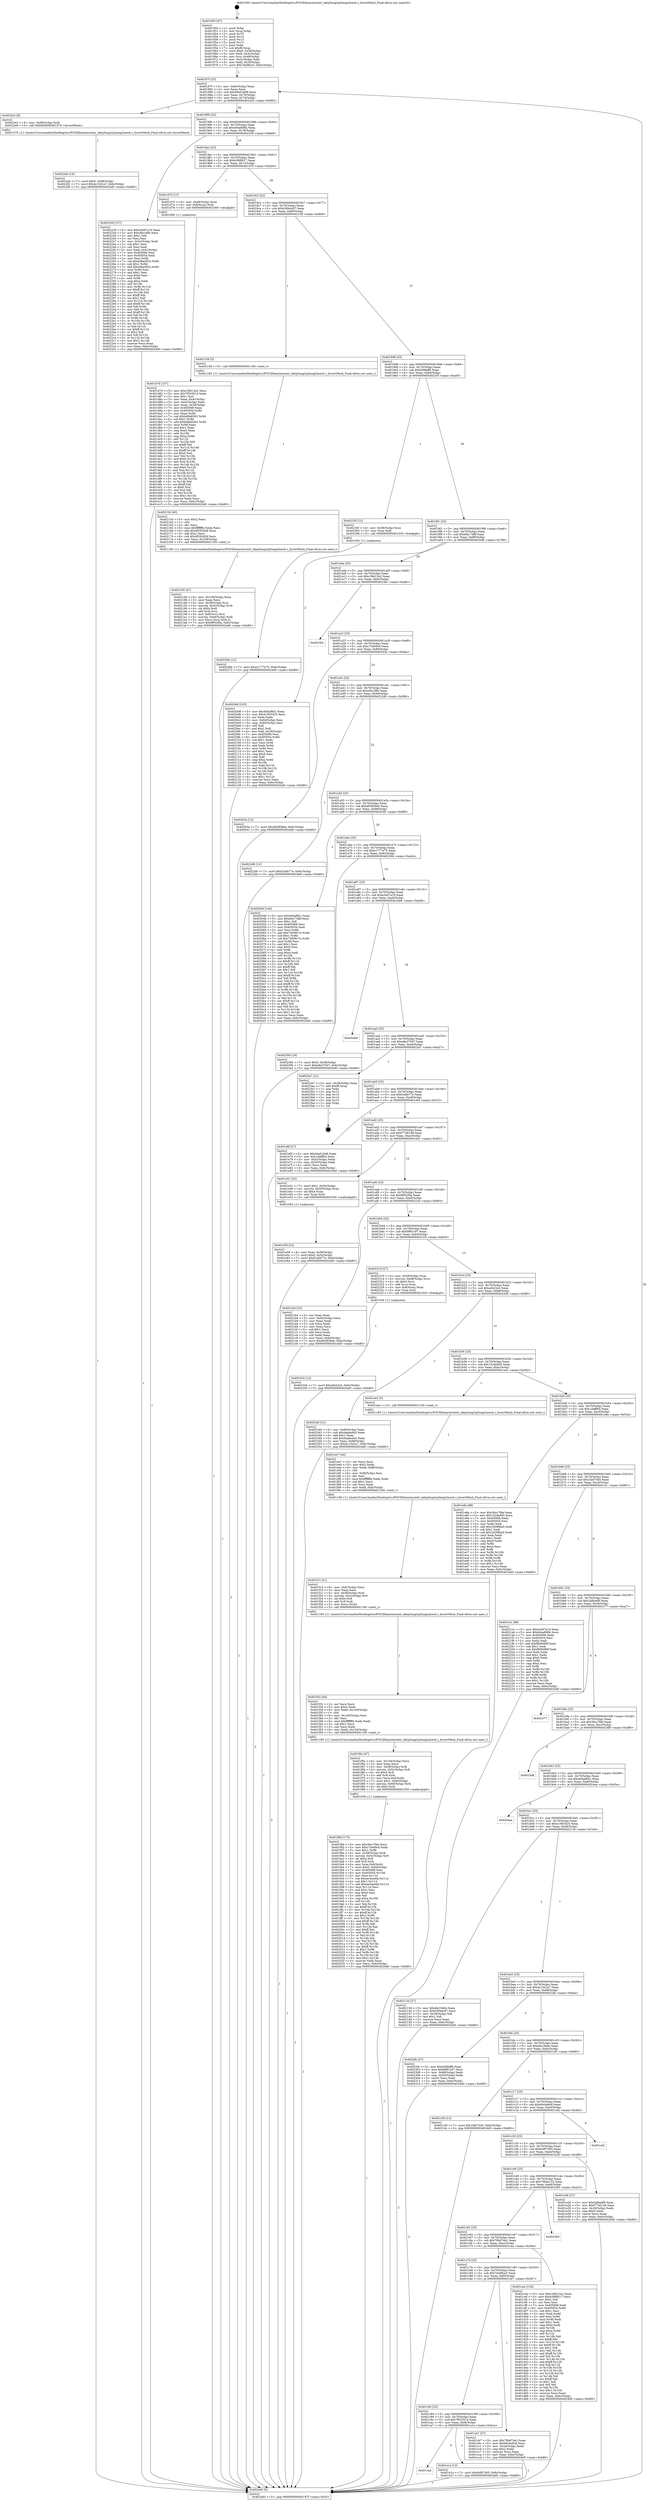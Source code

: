 digraph "0x401950" {
  label = "0x401950 (/mnt/c/Users/mathe/Desktop/tcc/POCII/binaries/extr_labq3map2q3map2mesh.c_InvertMesh_Final-ollvm.out::main(0))"
  labelloc = "t"
  node[shape=record]

  Entry [label="",width=0.3,height=0.3,shape=circle,fillcolor=black,style=filled]
  "0x40197f" [label="{
     0x40197f [23]\l
     | [instrs]\l
     &nbsp;&nbsp;0x40197f \<+3\>: mov -0x6c(%rbp),%eax\l
     &nbsp;&nbsp;0x401982 \<+2\>: mov %eax,%ecx\l
     &nbsp;&nbsp;0x401984 \<+6\>: sub $0x94a018d8,%ecx\l
     &nbsp;&nbsp;0x40198a \<+3\>: mov %eax,-0x70(%rbp)\l
     &nbsp;&nbsp;0x40198d \<+3\>: mov %ecx,-0x74(%rbp)\l
     &nbsp;&nbsp;0x401990 \<+6\>: je 00000000004022e2 \<main+0x992\>\l
  }"]
  "0x4022e2" [label="{
     0x4022e2 [9]\l
     | [instrs]\l
     &nbsp;&nbsp;0x4022e2 \<+4\>: mov -0x58(%rbp),%rdi\l
     &nbsp;&nbsp;0x4022e6 \<+5\>: call 0000000000401570 \<InvertMesh\>\l
     | [calls]\l
     &nbsp;&nbsp;0x401570 \{1\} (/mnt/c/Users/mathe/Desktop/tcc/POCII/binaries/extr_labq3map2q3map2mesh.c_InvertMesh_Final-ollvm.out::InvertMesh)\l
  }"]
  "0x401996" [label="{
     0x401996 [22]\l
     | [instrs]\l
     &nbsp;&nbsp;0x401996 \<+5\>: jmp 000000000040199b \<main+0x4b\>\l
     &nbsp;&nbsp;0x40199b \<+3\>: mov -0x70(%rbp),%eax\l
     &nbsp;&nbsp;0x40199e \<+5\>: sub $0xb0ea808b,%eax\l
     &nbsp;&nbsp;0x4019a3 \<+3\>: mov %eax,-0x78(%rbp)\l
     &nbsp;&nbsp;0x4019a6 \<+6\>: je 0000000000402239 \<main+0x8e9\>\l
  }"]
  Exit [label="",width=0.3,height=0.3,shape=circle,fillcolor=black,style=filled,peripheries=2]
  "0x402239" [label="{
     0x402239 [157]\l
     | [instrs]\l
     &nbsp;&nbsp;0x402239 \<+5\>: mov $0xe3e97a19,%eax\l
     &nbsp;&nbsp;0x40223e \<+5\>: mov $0xcf4c1f6b,%ecx\l
     &nbsp;&nbsp;0x402243 \<+2\>: mov $0x1,%dl\l
     &nbsp;&nbsp;0x402245 \<+2\>: xor %esi,%esi\l
     &nbsp;&nbsp;0x402247 \<+3\>: mov -0x5c(%rbp),%edi\l
     &nbsp;&nbsp;0x40224a \<+3\>: sub $0x1,%esi\l
     &nbsp;&nbsp;0x40224d \<+2\>: sub %esi,%edi\l
     &nbsp;&nbsp;0x40224f \<+3\>: mov %edi,-0x5c(%rbp)\l
     &nbsp;&nbsp;0x402252 \<+7\>: mov 0x405068,%esi\l
     &nbsp;&nbsp;0x402259 \<+7\>: mov 0x405054,%edi\l
     &nbsp;&nbsp;0x402260 \<+3\>: mov %esi,%r8d\l
     &nbsp;&nbsp;0x402263 \<+7\>: sub $0x4dba5f24,%r8d\l
     &nbsp;&nbsp;0x40226a \<+4\>: sub $0x1,%r8d\l
     &nbsp;&nbsp;0x40226e \<+7\>: add $0x4dba5f24,%r8d\l
     &nbsp;&nbsp;0x402275 \<+4\>: imul %r8d,%esi\l
     &nbsp;&nbsp;0x402279 \<+3\>: and $0x1,%esi\l
     &nbsp;&nbsp;0x40227c \<+3\>: cmp $0x0,%esi\l
     &nbsp;&nbsp;0x40227f \<+4\>: sete %r9b\l
     &nbsp;&nbsp;0x402283 \<+3\>: cmp $0xa,%edi\l
     &nbsp;&nbsp;0x402286 \<+4\>: setl %r10b\l
     &nbsp;&nbsp;0x40228a \<+3\>: mov %r9b,%r11b\l
     &nbsp;&nbsp;0x40228d \<+4\>: xor $0xff,%r11b\l
     &nbsp;&nbsp;0x402291 \<+3\>: mov %r10b,%bl\l
     &nbsp;&nbsp;0x402294 \<+3\>: xor $0xff,%bl\l
     &nbsp;&nbsp;0x402297 \<+3\>: xor $0x1,%dl\l
     &nbsp;&nbsp;0x40229a \<+3\>: mov %r11b,%r14b\l
     &nbsp;&nbsp;0x40229d \<+4\>: and $0xff,%r14b\l
     &nbsp;&nbsp;0x4022a1 \<+3\>: and %dl,%r9b\l
     &nbsp;&nbsp;0x4022a4 \<+3\>: mov %bl,%r15b\l
     &nbsp;&nbsp;0x4022a7 \<+4\>: and $0xff,%r15b\l
     &nbsp;&nbsp;0x4022ab \<+3\>: and %dl,%r10b\l
     &nbsp;&nbsp;0x4022ae \<+3\>: or %r9b,%r14b\l
     &nbsp;&nbsp;0x4022b1 \<+3\>: or %r10b,%r15b\l
     &nbsp;&nbsp;0x4022b4 \<+3\>: xor %r15b,%r14b\l
     &nbsp;&nbsp;0x4022b7 \<+3\>: or %bl,%r11b\l
     &nbsp;&nbsp;0x4022ba \<+4\>: xor $0xff,%r11b\l
     &nbsp;&nbsp;0x4022be \<+3\>: or $0x1,%dl\l
     &nbsp;&nbsp;0x4022c1 \<+3\>: and %dl,%r11b\l
     &nbsp;&nbsp;0x4022c4 \<+3\>: or %r11b,%r14b\l
     &nbsp;&nbsp;0x4022c7 \<+4\>: test $0x1,%r14b\l
     &nbsp;&nbsp;0x4022cb \<+3\>: cmovne %ecx,%eax\l
     &nbsp;&nbsp;0x4022ce \<+3\>: mov %eax,-0x6c(%rbp)\l
     &nbsp;&nbsp;0x4022d1 \<+5\>: jmp 00000000004024d0 \<main+0xb80\>\l
  }"]
  "0x4019ac" [label="{
     0x4019ac [22]\l
     | [instrs]\l
     &nbsp;&nbsp;0x4019ac \<+5\>: jmp 00000000004019b1 \<main+0x61\>\l
     &nbsp;&nbsp;0x4019b1 \<+3\>: mov -0x70(%rbp),%eax\l
     &nbsp;&nbsp;0x4019b4 \<+5\>: sub $0xb388f017,%eax\l
     &nbsp;&nbsp;0x4019b9 \<+3\>: mov %eax,-0x7c(%rbp)\l
     &nbsp;&nbsp;0x4019bc \<+6\>: je 0000000000401d70 \<main+0x420\>\l
  }"]
  "0x40236b" [label="{
     0x40236b [12]\l
     | [instrs]\l
     &nbsp;&nbsp;0x40236b \<+7\>: movl $0xe1777e75,-0x6c(%rbp)\l
     &nbsp;&nbsp;0x402372 \<+5\>: jmp 00000000004024d0 \<main+0xb80\>\l
  }"]
  "0x401d70" [label="{
     0x401d70 [13]\l
     | [instrs]\l
     &nbsp;&nbsp;0x401d70 \<+4\>: mov -0x48(%rbp),%rax\l
     &nbsp;&nbsp;0x401d74 \<+4\>: mov 0x8(%rax),%rdi\l
     &nbsp;&nbsp;0x401d78 \<+5\>: call 0000000000401060 \<atoi@plt\>\l
     | [calls]\l
     &nbsp;&nbsp;0x401060 \{1\} (unknown)\l
  }"]
  "0x4019c2" [label="{
     0x4019c2 [22]\l
     | [instrs]\l
     &nbsp;&nbsp;0x4019c2 \<+5\>: jmp 00000000004019c7 \<main+0x77\>\l
     &nbsp;&nbsp;0x4019c7 \<+3\>: mov -0x70(%rbp),%eax\l
     &nbsp;&nbsp;0x4019ca \<+5\>: sub $0xb394dc87,%eax\l
     &nbsp;&nbsp;0x4019cf \<+3\>: mov %eax,-0x80(%rbp)\l
     &nbsp;&nbsp;0x4019d2 \<+6\>: je 0000000000402158 \<main+0x808\>\l
  }"]
  "0x402334" [label="{
     0x402334 [12]\l
     | [instrs]\l
     &nbsp;&nbsp;0x402334 \<+7\>: movl $0xa4b22e3,-0x6c(%rbp)\l
     &nbsp;&nbsp;0x40233b \<+5\>: jmp 00000000004024d0 \<main+0xb80\>\l
  }"]
  "0x402158" [label="{
     0x402158 [5]\l
     | [instrs]\l
     &nbsp;&nbsp;0x402158 \<+5\>: call 0000000000401160 \<next_i\>\l
     | [calls]\l
     &nbsp;&nbsp;0x401160 \{1\} (/mnt/c/Users/mathe/Desktop/tcc/POCII/binaries/extr_labq3map2q3map2mesh.c_InvertMesh_Final-ollvm.out::next_i)\l
  }"]
  "0x4019d8" [label="{
     0x4019d8 [25]\l
     | [instrs]\l
     &nbsp;&nbsp;0x4019d8 \<+5\>: jmp 00000000004019dd \<main+0x8d\>\l
     &nbsp;&nbsp;0x4019dd \<+3\>: mov -0x70(%rbp),%eax\l
     &nbsp;&nbsp;0x4019e0 \<+5\>: sub $0xb58faff6,%eax\l
     &nbsp;&nbsp;0x4019e5 \<+6\>: mov %eax,-0x84(%rbp)\l
     &nbsp;&nbsp;0x4019eb \<+6\>: je 000000000040235f \<main+0xa0f\>\l
  }"]
  "0x4022eb" [label="{
     0x4022eb [19]\l
     | [instrs]\l
     &nbsp;&nbsp;0x4022eb \<+7\>: movl $0x0,-0x68(%rbp)\l
     &nbsp;&nbsp;0x4022f2 \<+7\>: movl $0x4c15d1a7,-0x6c(%rbp)\l
     &nbsp;&nbsp;0x4022f9 \<+5\>: jmp 00000000004024d0 \<main+0xb80\>\l
  }"]
  "0x40235f" [label="{
     0x40235f [12]\l
     | [instrs]\l
     &nbsp;&nbsp;0x40235f \<+4\>: mov -0x58(%rbp),%rax\l
     &nbsp;&nbsp;0x402363 \<+3\>: mov %rax,%rdi\l
     &nbsp;&nbsp;0x402366 \<+5\>: call 0000000000401030 \<free@plt\>\l
     | [calls]\l
     &nbsp;&nbsp;0x401030 \{1\} (unknown)\l
  }"]
  "0x4019f1" [label="{
     0x4019f1 [25]\l
     | [instrs]\l
     &nbsp;&nbsp;0x4019f1 \<+5\>: jmp 00000000004019f6 \<main+0xa6\>\l
     &nbsp;&nbsp;0x4019f6 \<+3\>: mov -0x70(%rbp),%eax\l
     &nbsp;&nbsp;0x4019f9 \<+5\>: sub $0xbfa17d8f,%eax\l
     &nbsp;&nbsp;0x4019fe \<+6\>: mov %eax,-0x88(%rbp)\l
     &nbsp;&nbsp;0x401a04 \<+6\>: je 00000000004020d6 \<main+0x786\>\l
  }"]
  "0x402185" [label="{
     0x402185 [47]\l
     | [instrs]\l
     &nbsp;&nbsp;0x402185 \<+6\>: mov -0x108(%rbp),%ecx\l
     &nbsp;&nbsp;0x40218b \<+3\>: imul %eax,%ecx\l
     &nbsp;&nbsp;0x40218e \<+4\>: mov -0x58(%rbp),%rsi\l
     &nbsp;&nbsp;0x402192 \<+4\>: movslq -0x5c(%rbp),%rdi\l
     &nbsp;&nbsp;0x402196 \<+4\>: shl $0x4,%rdi\l
     &nbsp;&nbsp;0x40219a \<+3\>: add %rdi,%rsi\l
     &nbsp;&nbsp;0x40219d \<+4\>: mov 0x8(%rsi),%rsi\l
     &nbsp;&nbsp;0x4021a1 \<+4\>: movslq -0x64(%rbp),%rdi\l
     &nbsp;&nbsp;0x4021a5 \<+3\>: mov %ecx,(%rsi,%rdi,4)\l
     &nbsp;&nbsp;0x4021a8 \<+7\>: movl $0xf9f52f0a,-0x6c(%rbp)\l
     &nbsp;&nbsp;0x4021af \<+5\>: jmp 00000000004024d0 \<main+0xb80\>\l
  }"]
  "0x4020d6" [label="{
     0x4020d6 [103]\l
     | [instrs]\l
     &nbsp;&nbsp;0x4020d6 \<+5\>: mov $0x404af6b1,%eax\l
     &nbsp;&nbsp;0x4020db \<+5\>: mov $0x41903425,%ecx\l
     &nbsp;&nbsp;0x4020e0 \<+2\>: xor %edx,%edx\l
     &nbsp;&nbsp;0x4020e2 \<+3\>: mov -0x64(%rbp),%esi\l
     &nbsp;&nbsp;0x4020e5 \<+3\>: cmp -0x60(%rbp),%esi\l
     &nbsp;&nbsp;0x4020e8 \<+4\>: setl %dil\l
     &nbsp;&nbsp;0x4020ec \<+4\>: and $0x1,%dil\l
     &nbsp;&nbsp;0x4020f0 \<+4\>: mov %dil,-0x29(%rbp)\l
     &nbsp;&nbsp;0x4020f4 \<+7\>: mov 0x405068,%esi\l
     &nbsp;&nbsp;0x4020fb \<+8\>: mov 0x405054,%r8d\l
     &nbsp;&nbsp;0x402103 \<+3\>: sub $0x1,%edx\l
     &nbsp;&nbsp;0x402106 \<+3\>: mov %esi,%r9d\l
     &nbsp;&nbsp;0x402109 \<+3\>: add %edx,%r9d\l
     &nbsp;&nbsp;0x40210c \<+4\>: imul %r9d,%esi\l
     &nbsp;&nbsp;0x402110 \<+3\>: and $0x1,%esi\l
     &nbsp;&nbsp;0x402113 \<+3\>: cmp $0x0,%esi\l
     &nbsp;&nbsp;0x402116 \<+4\>: sete %dil\l
     &nbsp;&nbsp;0x40211a \<+4\>: cmp $0xa,%r8d\l
     &nbsp;&nbsp;0x40211e \<+4\>: setl %r10b\l
     &nbsp;&nbsp;0x402122 \<+3\>: mov %dil,%r11b\l
     &nbsp;&nbsp;0x402125 \<+3\>: and %r10b,%r11b\l
     &nbsp;&nbsp;0x402128 \<+3\>: xor %r10b,%dil\l
     &nbsp;&nbsp;0x40212b \<+3\>: or %dil,%r11b\l
     &nbsp;&nbsp;0x40212e \<+4\>: test $0x1,%r11b\l
     &nbsp;&nbsp;0x402132 \<+3\>: cmovne %ecx,%eax\l
     &nbsp;&nbsp;0x402135 \<+3\>: mov %eax,-0x6c(%rbp)\l
     &nbsp;&nbsp;0x402138 \<+5\>: jmp 00000000004024d0 \<main+0xb80\>\l
  }"]
  "0x401a0a" [label="{
     0x401a0a [25]\l
     | [instrs]\l
     &nbsp;&nbsp;0x401a0a \<+5\>: jmp 0000000000401a0f \<main+0xbf\>\l
     &nbsp;&nbsp;0x401a0f \<+3\>: mov -0x70(%rbp),%eax\l
     &nbsp;&nbsp;0x401a12 \<+5\>: sub $0xc38d13e2,%eax\l
     &nbsp;&nbsp;0x401a17 \<+6\>: mov %eax,-0x8c(%rbp)\l
     &nbsp;&nbsp;0x401a1d \<+6\>: je 00000000004023bc \<main+0xa6c\>\l
  }"]
  "0x40215d" [label="{
     0x40215d [40]\l
     | [instrs]\l
     &nbsp;&nbsp;0x40215d \<+5\>: mov $0x2,%ecx\l
     &nbsp;&nbsp;0x402162 \<+1\>: cltd\l
     &nbsp;&nbsp;0x402163 \<+2\>: idiv %ecx\l
     &nbsp;&nbsp;0x402165 \<+6\>: imul $0xfffffffe,%edx,%ecx\l
     &nbsp;&nbsp;0x40216b \<+6\>: add $0x4f293d28,%ecx\l
     &nbsp;&nbsp;0x402171 \<+3\>: add $0x1,%ecx\l
     &nbsp;&nbsp;0x402174 \<+6\>: sub $0x4f293d28,%ecx\l
     &nbsp;&nbsp;0x40217a \<+6\>: mov %ecx,-0x108(%rbp)\l
     &nbsp;&nbsp;0x402180 \<+5\>: call 0000000000401160 \<next_i\>\l
     | [calls]\l
     &nbsp;&nbsp;0x401160 \{1\} (/mnt/c/Users/mathe/Desktop/tcc/POCII/binaries/extr_labq3map2q3map2mesh.c_InvertMesh_Final-ollvm.out::next_i)\l
  }"]
  "0x4023bc" [label="{
     0x4023bc\l
  }", style=dashed]
  "0x401a23" [label="{
     0x401a23 [25]\l
     | [instrs]\l
     &nbsp;&nbsp;0x401a23 \<+5\>: jmp 0000000000401a28 \<main+0xd8\>\l
     &nbsp;&nbsp;0x401a28 \<+3\>: mov -0x70(%rbp),%eax\l
     &nbsp;&nbsp;0x401a2b \<+5\>: sub $0xc7cb69c6,%eax\l
     &nbsp;&nbsp;0x401a30 \<+6\>: mov %eax,-0x90(%rbp)\l
     &nbsp;&nbsp;0x401a36 \<+6\>: je 000000000040203a \<main+0x6ea\>\l
  }"]
  "0x401f8d" [label="{
     0x401f8d [173]\l
     | [instrs]\l
     &nbsp;&nbsp;0x401f8d \<+5\>: mov $0x36cc7fde,%ecx\l
     &nbsp;&nbsp;0x401f92 \<+5\>: mov $0xc7cb69c6,%edx\l
     &nbsp;&nbsp;0x401f97 \<+3\>: mov $0x1,%r9b\l
     &nbsp;&nbsp;0x401f9a \<+4\>: mov -0x58(%rbp),%rdi\l
     &nbsp;&nbsp;0x401f9e \<+4\>: movslq -0x5c(%rbp),%r8\l
     &nbsp;&nbsp;0x401fa2 \<+4\>: shl $0x4,%r8\l
     &nbsp;&nbsp;0x401fa6 \<+3\>: add %r8,%rdi\l
     &nbsp;&nbsp;0x401fa9 \<+4\>: mov %rax,0x8(%rdi)\l
     &nbsp;&nbsp;0x401fad \<+7\>: movl $0x0,-0x64(%rbp)\l
     &nbsp;&nbsp;0x401fb4 \<+7\>: mov 0x405068,%esi\l
     &nbsp;&nbsp;0x401fbb \<+8\>: mov 0x405054,%r10d\l
     &nbsp;&nbsp;0x401fc3 \<+3\>: mov %esi,%r11d\l
     &nbsp;&nbsp;0x401fc6 \<+7\>: sub $0xee3eee6d,%r11d\l
     &nbsp;&nbsp;0x401fcd \<+4\>: sub $0x1,%r11d\l
     &nbsp;&nbsp;0x401fd1 \<+7\>: add $0xee3eee6d,%r11d\l
     &nbsp;&nbsp;0x401fd8 \<+4\>: imul %r11d,%esi\l
     &nbsp;&nbsp;0x401fdc \<+3\>: and $0x1,%esi\l
     &nbsp;&nbsp;0x401fdf \<+3\>: cmp $0x0,%esi\l
     &nbsp;&nbsp;0x401fe2 \<+3\>: sete %bl\l
     &nbsp;&nbsp;0x401fe5 \<+4\>: cmp $0xa,%r10d\l
     &nbsp;&nbsp;0x401fe9 \<+4\>: setl %r14b\l
     &nbsp;&nbsp;0x401fed \<+3\>: mov %bl,%r15b\l
     &nbsp;&nbsp;0x401ff0 \<+4\>: xor $0xff,%r15b\l
     &nbsp;&nbsp;0x401ff4 \<+3\>: mov %r14b,%r12b\l
     &nbsp;&nbsp;0x401ff7 \<+4\>: xor $0xff,%r12b\l
     &nbsp;&nbsp;0x401ffb \<+4\>: xor $0x1,%r9b\l
     &nbsp;&nbsp;0x401fff \<+3\>: mov %r15b,%r13b\l
     &nbsp;&nbsp;0x402002 \<+4\>: and $0xff,%r13b\l
     &nbsp;&nbsp;0x402006 \<+3\>: and %r9b,%bl\l
     &nbsp;&nbsp;0x402009 \<+3\>: mov %r12b,%al\l
     &nbsp;&nbsp;0x40200c \<+2\>: and $0xff,%al\l
     &nbsp;&nbsp;0x40200e \<+3\>: and %r9b,%r14b\l
     &nbsp;&nbsp;0x402011 \<+3\>: or %bl,%r13b\l
     &nbsp;&nbsp;0x402014 \<+3\>: or %r14b,%al\l
     &nbsp;&nbsp;0x402017 \<+3\>: xor %al,%r13b\l
     &nbsp;&nbsp;0x40201a \<+3\>: or %r12b,%r15b\l
     &nbsp;&nbsp;0x40201d \<+4\>: xor $0xff,%r15b\l
     &nbsp;&nbsp;0x402021 \<+4\>: or $0x1,%r9b\l
     &nbsp;&nbsp;0x402025 \<+3\>: and %r9b,%r15b\l
     &nbsp;&nbsp;0x402028 \<+3\>: or %r15b,%r13b\l
     &nbsp;&nbsp;0x40202b \<+4\>: test $0x1,%r13b\l
     &nbsp;&nbsp;0x40202f \<+3\>: cmovne %edx,%ecx\l
     &nbsp;&nbsp;0x402032 \<+3\>: mov %ecx,-0x6c(%rbp)\l
     &nbsp;&nbsp;0x402035 \<+5\>: jmp 00000000004024d0 \<main+0xb80\>\l
  }"]
  "0x40203a" [label="{
     0x40203a [12]\l
     | [instrs]\l
     &nbsp;&nbsp;0x40203a \<+7\>: movl $0xd93858eb,-0x6c(%rbp)\l
     &nbsp;&nbsp;0x402041 \<+5\>: jmp 00000000004024d0 \<main+0xb80\>\l
  }"]
  "0x401a3c" [label="{
     0x401a3c [25]\l
     | [instrs]\l
     &nbsp;&nbsp;0x401a3c \<+5\>: jmp 0000000000401a41 \<main+0xf1\>\l
     &nbsp;&nbsp;0x401a41 \<+3\>: mov -0x70(%rbp),%eax\l
     &nbsp;&nbsp;0x401a44 \<+5\>: sub $0xcf4c1f6b,%eax\l
     &nbsp;&nbsp;0x401a49 \<+6\>: mov %eax,-0x94(%rbp)\l
     &nbsp;&nbsp;0x401a4f \<+6\>: je 00000000004022d6 \<main+0x986\>\l
  }"]
  "0x401f5e" [label="{
     0x401f5e [47]\l
     | [instrs]\l
     &nbsp;&nbsp;0x401f5e \<+6\>: mov -0x104(%rbp),%ecx\l
     &nbsp;&nbsp;0x401f64 \<+3\>: imul %eax,%ecx\l
     &nbsp;&nbsp;0x401f67 \<+4\>: mov -0x58(%rbp),%rdi\l
     &nbsp;&nbsp;0x401f6b \<+4\>: movslq -0x5c(%rbp),%r8\l
     &nbsp;&nbsp;0x401f6f \<+4\>: shl $0x4,%r8\l
     &nbsp;&nbsp;0x401f73 \<+3\>: add %r8,%rdi\l
     &nbsp;&nbsp;0x401f76 \<+3\>: mov %ecx,0x4(%rdi)\l
     &nbsp;&nbsp;0x401f79 \<+7\>: movl $0x1,-0x60(%rbp)\l
     &nbsp;&nbsp;0x401f80 \<+4\>: movslq -0x60(%rbp),%rdi\l
     &nbsp;&nbsp;0x401f84 \<+4\>: shl $0x2,%rdi\l
     &nbsp;&nbsp;0x401f88 \<+5\>: call 0000000000401050 \<malloc@plt\>\l
     | [calls]\l
     &nbsp;&nbsp;0x401050 \{1\} (unknown)\l
  }"]
  "0x4022d6" [label="{
     0x4022d6 [12]\l
     | [instrs]\l
     &nbsp;&nbsp;0x4022d6 \<+7\>: movl $0xf1ebb77e,-0x6c(%rbp)\l
     &nbsp;&nbsp;0x4022dd \<+5\>: jmp 00000000004024d0 \<main+0xb80\>\l
  }"]
  "0x401a55" [label="{
     0x401a55 [25]\l
     | [instrs]\l
     &nbsp;&nbsp;0x401a55 \<+5\>: jmp 0000000000401a5a \<main+0x10a\>\l
     &nbsp;&nbsp;0x401a5a \<+3\>: mov -0x70(%rbp),%eax\l
     &nbsp;&nbsp;0x401a5d \<+5\>: sub $0xd93858eb,%eax\l
     &nbsp;&nbsp;0x401a62 \<+6\>: mov %eax,-0x98(%rbp)\l
     &nbsp;&nbsp;0x401a68 \<+6\>: je 0000000000402046 \<main+0x6f6\>\l
  }"]
  "0x401f32" [label="{
     0x401f32 [44]\l
     | [instrs]\l
     &nbsp;&nbsp;0x401f32 \<+2\>: xor %ecx,%ecx\l
     &nbsp;&nbsp;0x401f34 \<+5\>: mov $0x2,%edx\l
     &nbsp;&nbsp;0x401f39 \<+6\>: mov %edx,-0x100(%rbp)\l
     &nbsp;&nbsp;0x401f3f \<+1\>: cltd\l
     &nbsp;&nbsp;0x401f40 \<+6\>: mov -0x100(%rbp),%esi\l
     &nbsp;&nbsp;0x401f46 \<+2\>: idiv %esi\l
     &nbsp;&nbsp;0x401f48 \<+6\>: imul $0xfffffffe,%edx,%edx\l
     &nbsp;&nbsp;0x401f4e \<+3\>: sub $0x1,%ecx\l
     &nbsp;&nbsp;0x401f51 \<+2\>: sub %ecx,%edx\l
     &nbsp;&nbsp;0x401f53 \<+6\>: mov %edx,-0x104(%rbp)\l
     &nbsp;&nbsp;0x401f59 \<+5\>: call 0000000000401160 \<next_i\>\l
     | [calls]\l
     &nbsp;&nbsp;0x401160 \{1\} (/mnt/c/Users/mathe/Desktop/tcc/POCII/binaries/extr_labq3map2q3map2mesh.c_InvertMesh_Final-ollvm.out::next_i)\l
  }"]
  "0x402046" [label="{
     0x402046 [144]\l
     | [instrs]\l
     &nbsp;&nbsp;0x402046 \<+5\>: mov $0x404af6b1,%eax\l
     &nbsp;&nbsp;0x40204b \<+5\>: mov $0xbfa17d8f,%ecx\l
     &nbsp;&nbsp;0x402050 \<+2\>: mov $0x1,%dl\l
     &nbsp;&nbsp;0x402052 \<+7\>: mov 0x405068,%esi\l
     &nbsp;&nbsp;0x402059 \<+7\>: mov 0x405054,%edi\l
     &nbsp;&nbsp;0x402060 \<+3\>: mov %esi,%r8d\l
     &nbsp;&nbsp;0x402063 \<+7\>: add $0x74008c7e,%r8d\l
     &nbsp;&nbsp;0x40206a \<+4\>: sub $0x1,%r8d\l
     &nbsp;&nbsp;0x40206e \<+7\>: sub $0x74008c7e,%r8d\l
     &nbsp;&nbsp;0x402075 \<+4\>: imul %r8d,%esi\l
     &nbsp;&nbsp;0x402079 \<+3\>: and $0x1,%esi\l
     &nbsp;&nbsp;0x40207c \<+3\>: cmp $0x0,%esi\l
     &nbsp;&nbsp;0x40207f \<+4\>: sete %r9b\l
     &nbsp;&nbsp;0x402083 \<+3\>: cmp $0xa,%edi\l
     &nbsp;&nbsp;0x402086 \<+4\>: setl %r10b\l
     &nbsp;&nbsp;0x40208a \<+3\>: mov %r9b,%r11b\l
     &nbsp;&nbsp;0x40208d \<+4\>: xor $0xff,%r11b\l
     &nbsp;&nbsp;0x402091 \<+3\>: mov %r10b,%bl\l
     &nbsp;&nbsp;0x402094 \<+3\>: xor $0xff,%bl\l
     &nbsp;&nbsp;0x402097 \<+3\>: xor $0x1,%dl\l
     &nbsp;&nbsp;0x40209a \<+3\>: mov %r11b,%r14b\l
     &nbsp;&nbsp;0x40209d \<+4\>: and $0xff,%r14b\l
     &nbsp;&nbsp;0x4020a1 \<+3\>: and %dl,%r9b\l
     &nbsp;&nbsp;0x4020a4 \<+3\>: mov %bl,%r15b\l
     &nbsp;&nbsp;0x4020a7 \<+4\>: and $0xff,%r15b\l
     &nbsp;&nbsp;0x4020ab \<+3\>: and %dl,%r10b\l
     &nbsp;&nbsp;0x4020ae \<+3\>: or %r9b,%r14b\l
     &nbsp;&nbsp;0x4020b1 \<+3\>: or %r10b,%r15b\l
     &nbsp;&nbsp;0x4020b4 \<+3\>: xor %r15b,%r14b\l
     &nbsp;&nbsp;0x4020b7 \<+3\>: or %bl,%r11b\l
     &nbsp;&nbsp;0x4020ba \<+4\>: xor $0xff,%r11b\l
     &nbsp;&nbsp;0x4020be \<+3\>: or $0x1,%dl\l
     &nbsp;&nbsp;0x4020c1 \<+3\>: and %dl,%r11b\l
     &nbsp;&nbsp;0x4020c4 \<+3\>: or %r11b,%r14b\l
     &nbsp;&nbsp;0x4020c7 \<+4\>: test $0x1,%r14b\l
     &nbsp;&nbsp;0x4020cb \<+3\>: cmovne %ecx,%eax\l
     &nbsp;&nbsp;0x4020ce \<+3\>: mov %eax,-0x6c(%rbp)\l
     &nbsp;&nbsp;0x4020d1 \<+5\>: jmp 00000000004024d0 \<main+0xb80\>\l
  }"]
  "0x401a6e" [label="{
     0x401a6e [25]\l
     | [instrs]\l
     &nbsp;&nbsp;0x401a6e \<+5\>: jmp 0000000000401a73 \<main+0x123\>\l
     &nbsp;&nbsp;0x401a73 \<+3\>: mov -0x70(%rbp),%eax\l
     &nbsp;&nbsp;0x401a76 \<+5\>: sub $0xe1777e75,%eax\l
     &nbsp;&nbsp;0x401a7b \<+6\>: mov %eax,-0x9c(%rbp)\l
     &nbsp;&nbsp;0x401a81 \<+6\>: je 0000000000402394 \<main+0xa44\>\l
  }"]
  "0x401f13" [label="{
     0x401f13 [31]\l
     | [instrs]\l
     &nbsp;&nbsp;0x401f13 \<+6\>: mov -0xfc(%rbp),%ecx\l
     &nbsp;&nbsp;0x401f19 \<+3\>: imul %eax,%ecx\l
     &nbsp;&nbsp;0x401f1c \<+4\>: mov -0x58(%rbp),%rdi\l
     &nbsp;&nbsp;0x401f20 \<+4\>: movslq -0x5c(%rbp),%r8\l
     &nbsp;&nbsp;0x401f24 \<+4\>: shl $0x4,%r8\l
     &nbsp;&nbsp;0x401f28 \<+3\>: add %r8,%rdi\l
     &nbsp;&nbsp;0x401f2b \<+2\>: mov %ecx,(%rdi)\l
     &nbsp;&nbsp;0x401f2d \<+5\>: call 0000000000401160 \<next_i\>\l
     | [calls]\l
     &nbsp;&nbsp;0x401160 \{1\} (/mnt/c/Users/mathe/Desktop/tcc/POCII/binaries/extr_labq3map2q3map2mesh.c_InvertMesh_Final-ollvm.out::next_i)\l
  }"]
  "0x402394" [label="{
     0x402394 [19]\l
     | [instrs]\l
     &nbsp;&nbsp;0x402394 \<+7\>: movl $0x0,-0x38(%rbp)\l
     &nbsp;&nbsp;0x40239b \<+7\>: movl $0xe8e37b07,-0x6c(%rbp)\l
     &nbsp;&nbsp;0x4023a2 \<+5\>: jmp 00000000004024d0 \<main+0xb80\>\l
  }"]
  "0x401a87" [label="{
     0x401a87 [25]\l
     | [instrs]\l
     &nbsp;&nbsp;0x401a87 \<+5\>: jmp 0000000000401a8c \<main+0x13c\>\l
     &nbsp;&nbsp;0x401a8c \<+3\>: mov -0x70(%rbp),%eax\l
     &nbsp;&nbsp;0x401a8f \<+5\>: sub $0xe3e97a19,%eax\l
     &nbsp;&nbsp;0x401a94 \<+6\>: mov %eax,-0xa0(%rbp)\l
     &nbsp;&nbsp;0x401a9a \<+6\>: je 00000000004024b6 \<main+0xb66\>\l
  }"]
  "0x401ee7" [label="{
     0x401ee7 [44]\l
     | [instrs]\l
     &nbsp;&nbsp;0x401ee7 \<+2\>: xor %ecx,%ecx\l
     &nbsp;&nbsp;0x401ee9 \<+5\>: mov $0x2,%edx\l
     &nbsp;&nbsp;0x401eee \<+6\>: mov %edx,-0xf8(%rbp)\l
     &nbsp;&nbsp;0x401ef4 \<+1\>: cltd\l
     &nbsp;&nbsp;0x401ef5 \<+6\>: mov -0xf8(%rbp),%esi\l
     &nbsp;&nbsp;0x401efb \<+2\>: idiv %esi\l
     &nbsp;&nbsp;0x401efd \<+6\>: imul $0xfffffffe,%edx,%edx\l
     &nbsp;&nbsp;0x401f03 \<+3\>: sub $0x1,%ecx\l
     &nbsp;&nbsp;0x401f06 \<+2\>: sub %ecx,%edx\l
     &nbsp;&nbsp;0x401f08 \<+6\>: mov %edx,-0xfc(%rbp)\l
     &nbsp;&nbsp;0x401f0e \<+5\>: call 0000000000401160 \<next_i\>\l
     | [calls]\l
     &nbsp;&nbsp;0x401160 \{1\} (/mnt/c/Users/mathe/Desktop/tcc/POCII/binaries/extr_labq3map2q3map2mesh.c_InvertMesh_Final-ollvm.out::next_i)\l
  }"]
  "0x4024b6" [label="{
     0x4024b6\l
  }", style=dashed]
  "0x401aa0" [label="{
     0x401aa0 [25]\l
     | [instrs]\l
     &nbsp;&nbsp;0x401aa0 \<+5\>: jmp 0000000000401aa5 \<main+0x155\>\l
     &nbsp;&nbsp;0x401aa5 \<+3\>: mov -0x70(%rbp),%eax\l
     &nbsp;&nbsp;0x401aa8 \<+5\>: sub $0xe8e37b07,%eax\l
     &nbsp;&nbsp;0x401aad \<+6\>: mov %eax,-0xa4(%rbp)\l
     &nbsp;&nbsp;0x401ab3 \<+6\>: je 00000000004023a7 \<main+0xa57\>\l
  }"]
  "0x401e58" [label="{
     0x401e58 [23]\l
     | [instrs]\l
     &nbsp;&nbsp;0x401e58 \<+4\>: mov %rax,-0x58(%rbp)\l
     &nbsp;&nbsp;0x401e5c \<+7\>: movl $0x0,-0x5c(%rbp)\l
     &nbsp;&nbsp;0x401e63 \<+7\>: movl $0xf1ebb77e,-0x6c(%rbp)\l
     &nbsp;&nbsp;0x401e6a \<+5\>: jmp 00000000004024d0 \<main+0xb80\>\l
  }"]
  "0x4023a7" [label="{
     0x4023a7 [21]\l
     | [instrs]\l
     &nbsp;&nbsp;0x4023a7 \<+3\>: mov -0x38(%rbp),%eax\l
     &nbsp;&nbsp;0x4023aa \<+7\>: add $0xf8,%rsp\l
     &nbsp;&nbsp;0x4023b1 \<+1\>: pop %rbx\l
     &nbsp;&nbsp;0x4023b2 \<+2\>: pop %r12\l
     &nbsp;&nbsp;0x4023b4 \<+2\>: pop %r13\l
     &nbsp;&nbsp;0x4023b6 \<+2\>: pop %r14\l
     &nbsp;&nbsp;0x4023b8 \<+2\>: pop %r15\l
     &nbsp;&nbsp;0x4023ba \<+1\>: pop %rbp\l
     &nbsp;&nbsp;0x4023bb \<+1\>: ret\l
  }"]
  "0x401ab9" [label="{
     0x401ab9 [25]\l
     | [instrs]\l
     &nbsp;&nbsp;0x401ab9 \<+5\>: jmp 0000000000401abe \<main+0x16e\>\l
     &nbsp;&nbsp;0x401abe \<+3\>: mov -0x70(%rbp),%eax\l
     &nbsp;&nbsp;0x401ac1 \<+5\>: sub $0xf1ebb77e,%eax\l
     &nbsp;&nbsp;0x401ac6 \<+6\>: mov %eax,-0xa8(%rbp)\l
     &nbsp;&nbsp;0x401acc \<+6\>: je 0000000000401e6f \<main+0x51f\>\l
  }"]
  "0x401cad" [label="{
     0x401cad\l
  }", style=dashed]
  "0x401e6f" [label="{
     0x401e6f [27]\l
     | [instrs]\l
     &nbsp;&nbsp;0x401e6f \<+5\>: mov $0x94a018d8,%eax\l
     &nbsp;&nbsp;0x401e74 \<+5\>: mov $0x1dafff64,%ecx\l
     &nbsp;&nbsp;0x401e79 \<+3\>: mov -0x5c(%rbp),%edx\l
     &nbsp;&nbsp;0x401e7c \<+3\>: cmp -0x50(%rbp),%edx\l
     &nbsp;&nbsp;0x401e7f \<+3\>: cmovl %ecx,%eax\l
     &nbsp;&nbsp;0x401e82 \<+3\>: mov %eax,-0x6c(%rbp)\l
     &nbsp;&nbsp;0x401e85 \<+5\>: jmp 00000000004024d0 \<main+0xb80\>\l
  }"]
  "0x401ad2" [label="{
     0x401ad2 [25]\l
     | [instrs]\l
     &nbsp;&nbsp;0x401ad2 \<+5\>: jmp 0000000000401ad7 \<main+0x187\>\l
     &nbsp;&nbsp;0x401ad7 \<+3\>: mov -0x70(%rbp),%eax\l
     &nbsp;&nbsp;0x401ada \<+5\>: sub $0xf7746148,%eax\l
     &nbsp;&nbsp;0x401adf \<+6\>: mov %eax,-0xac(%rbp)\l
     &nbsp;&nbsp;0x401ae5 \<+6\>: je 0000000000401e41 \<main+0x4f1\>\l
  }"]
  "0x401e1a" [label="{
     0x401e1a [12]\l
     | [instrs]\l
     &nbsp;&nbsp;0x401e1a \<+7\>: movl $0x6cf67405,-0x6c(%rbp)\l
     &nbsp;&nbsp;0x401e21 \<+5\>: jmp 00000000004024d0 \<main+0xb80\>\l
  }"]
  "0x401e41" [label="{
     0x401e41 [23]\l
     | [instrs]\l
     &nbsp;&nbsp;0x401e41 \<+7\>: movl $0x1,-0x50(%rbp)\l
     &nbsp;&nbsp;0x401e48 \<+4\>: movslq -0x50(%rbp),%rax\l
     &nbsp;&nbsp;0x401e4c \<+4\>: shl $0x4,%rax\l
     &nbsp;&nbsp;0x401e50 \<+3\>: mov %rax,%rdi\l
     &nbsp;&nbsp;0x401e53 \<+5\>: call 0000000000401050 \<malloc@plt\>\l
     | [calls]\l
     &nbsp;&nbsp;0x401050 \{1\} (unknown)\l
  }"]
  "0x401aeb" [label="{
     0x401aeb [25]\l
     | [instrs]\l
     &nbsp;&nbsp;0x401aeb \<+5\>: jmp 0000000000401af0 \<main+0x1a0\>\l
     &nbsp;&nbsp;0x401af0 \<+3\>: mov -0x70(%rbp),%eax\l
     &nbsp;&nbsp;0x401af3 \<+5\>: sub $0xf9f52f0a,%eax\l
     &nbsp;&nbsp;0x401af8 \<+6\>: mov %eax,-0xb0(%rbp)\l
     &nbsp;&nbsp;0x401afe \<+6\>: je 00000000004021b4 \<main+0x864\>\l
  }"]
  "0x401d7d" [label="{
     0x401d7d [157]\l
     | [instrs]\l
     &nbsp;&nbsp;0x401d7d \<+5\>: mov $0xc38d13e2,%ecx\l
     &nbsp;&nbsp;0x401d82 \<+5\>: mov $0x7f033514,%edx\l
     &nbsp;&nbsp;0x401d87 \<+3\>: mov $0x1,%sil\l
     &nbsp;&nbsp;0x401d8a \<+3\>: mov %eax,-0x4c(%rbp)\l
     &nbsp;&nbsp;0x401d8d \<+3\>: mov -0x4c(%rbp),%eax\l
     &nbsp;&nbsp;0x401d90 \<+3\>: mov %eax,-0x30(%rbp)\l
     &nbsp;&nbsp;0x401d93 \<+7\>: mov 0x405068,%eax\l
     &nbsp;&nbsp;0x401d9a \<+8\>: mov 0x405054,%r8d\l
     &nbsp;&nbsp;0x401da2 \<+3\>: mov %eax,%r9d\l
     &nbsp;&nbsp;0x401da5 \<+7\>: sub $0xbd8a8362,%r9d\l
     &nbsp;&nbsp;0x401dac \<+4\>: sub $0x1,%r9d\l
     &nbsp;&nbsp;0x401db0 \<+7\>: add $0xbd8a8362,%r9d\l
     &nbsp;&nbsp;0x401db7 \<+4\>: imul %r9d,%eax\l
     &nbsp;&nbsp;0x401dbb \<+3\>: and $0x1,%eax\l
     &nbsp;&nbsp;0x401dbe \<+3\>: cmp $0x0,%eax\l
     &nbsp;&nbsp;0x401dc1 \<+4\>: sete %r10b\l
     &nbsp;&nbsp;0x401dc5 \<+4\>: cmp $0xa,%r8d\l
     &nbsp;&nbsp;0x401dc9 \<+4\>: setl %r11b\l
     &nbsp;&nbsp;0x401dcd \<+3\>: mov %r10b,%bl\l
     &nbsp;&nbsp;0x401dd0 \<+3\>: xor $0xff,%bl\l
     &nbsp;&nbsp;0x401dd3 \<+3\>: mov %r11b,%r14b\l
     &nbsp;&nbsp;0x401dd6 \<+4\>: xor $0xff,%r14b\l
     &nbsp;&nbsp;0x401dda \<+4\>: xor $0x0,%sil\l
     &nbsp;&nbsp;0x401dde \<+3\>: mov %bl,%r15b\l
     &nbsp;&nbsp;0x401de1 \<+4\>: and $0x0,%r15b\l
     &nbsp;&nbsp;0x401de5 \<+3\>: and %sil,%r10b\l
     &nbsp;&nbsp;0x401de8 \<+3\>: mov %r14b,%r12b\l
     &nbsp;&nbsp;0x401deb \<+4\>: and $0x0,%r12b\l
     &nbsp;&nbsp;0x401def \<+3\>: and %sil,%r11b\l
     &nbsp;&nbsp;0x401df2 \<+3\>: or %r10b,%r15b\l
     &nbsp;&nbsp;0x401df5 \<+3\>: or %r11b,%r12b\l
     &nbsp;&nbsp;0x401df8 \<+3\>: xor %r12b,%r15b\l
     &nbsp;&nbsp;0x401dfb \<+3\>: or %r14b,%bl\l
     &nbsp;&nbsp;0x401dfe \<+3\>: xor $0xff,%bl\l
     &nbsp;&nbsp;0x401e01 \<+4\>: or $0x0,%sil\l
     &nbsp;&nbsp;0x401e05 \<+3\>: and %sil,%bl\l
     &nbsp;&nbsp;0x401e08 \<+3\>: or %bl,%r15b\l
     &nbsp;&nbsp;0x401e0b \<+4\>: test $0x1,%r15b\l
     &nbsp;&nbsp;0x401e0f \<+3\>: cmovne %edx,%ecx\l
     &nbsp;&nbsp;0x401e12 \<+3\>: mov %ecx,-0x6c(%rbp)\l
     &nbsp;&nbsp;0x401e15 \<+5\>: jmp 00000000004024d0 \<main+0xb80\>\l
  }"]
  "0x4021b4" [label="{
     0x4021b4 [33]\l
     | [instrs]\l
     &nbsp;&nbsp;0x4021b4 \<+2\>: xor %eax,%eax\l
     &nbsp;&nbsp;0x4021b6 \<+3\>: mov -0x64(%rbp),%ecx\l
     &nbsp;&nbsp;0x4021b9 \<+2\>: mov %eax,%edx\l
     &nbsp;&nbsp;0x4021bb \<+2\>: sub %ecx,%edx\l
     &nbsp;&nbsp;0x4021bd \<+2\>: mov %eax,%ecx\l
     &nbsp;&nbsp;0x4021bf \<+3\>: sub $0x1,%ecx\l
     &nbsp;&nbsp;0x4021c2 \<+2\>: add %ecx,%edx\l
     &nbsp;&nbsp;0x4021c4 \<+2\>: sub %edx,%eax\l
     &nbsp;&nbsp;0x4021c6 \<+3\>: mov %eax,-0x64(%rbp)\l
     &nbsp;&nbsp;0x4021c9 \<+7\>: movl $0xd93858eb,-0x6c(%rbp)\l
     &nbsp;&nbsp;0x4021d0 \<+5\>: jmp 00000000004024d0 \<main+0xb80\>\l
  }"]
  "0x401b04" [label="{
     0x401b04 [25]\l
     | [instrs]\l
     &nbsp;&nbsp;0x401b04 \<+5\>: jmp 0000000000401b09 \<main+0x1b9\>\l
     &nbsp;&nbsp;0x401b09 \<+3\>: mov -0x70(%rbp),%eax\l
     &nbsp;&nbsp;0x401b0c \<+5\>: sub $0xf9f91c97,%eax\l
     &nbsp;&nbsp;0x401b11 \<+6\>: mov %eax,-0xb4(%rbp)\l
     &nbsp;&nbsp;0x401b17 \<+6\>: je 0000000000402319 \<main+0x9c9\>\l
  }"]
  "0x401950" [label="{
     0x401950 [47]\l
     | [instrs]\l
     &nbsp;&nbsp;0x401950 \<+1\>: push %rbp\l
     &nbsp;&nbsp;0x401951 \<+3\>: mov %rsp,%rbp\l
     &nbsp;&nbsp;0x401954 \<+2\>: push %r15\l
     &nbsp;&nbsp;0x401956 \<+2\>: push %r14\l
     &nbsp;&nbsp;0x401958 \<+2\>: push %r13\l
     &nbsp;&nbsp;0x40195a \<+2\>: push %r12\l
     &nbsp;&nbsp;0x40195c \<+1\>: push %rbx\l
     &nbsp;&nbsp;0x40195d \<+7\>: sub $0xf8,%rsp\l
     &nbsp;&nbsp;0x401964 \<+7\>: movl $0x0,-0x38(%rbp)\l
     &nbsp;&nbsp;0x40196b \<+3\>: mov %edi,-0x3c(%rbp)\l
     &nbsp;&nbsp;0x40196e \<+4\>: mov %rsi,-0x48(%rbp)\l
     &nbsp;&nbsp;0x401972 \<+3\>: mov -0x3c(%rbp),%edi\l
     &nbsp;&nbsp;0x401975 \<+3\>: mov %edi,-0x34(%rbp)\l
     &nbsp;&nbsp;0x401978 \<+7\>: movl $0x7dc98ce3,-0x6c(%rbp)\l
  }"]
  "0x402319" [label="{
     0x402319 [27]\l
     | [instrs]\l
     &nbsp;&nbsp;0x402319 \<+4\>: mov -0x58(%rbp),%rax\l
     &nbsp;&nbsp;0x40231d \<+4\>: movslq -0x68(%rbp),%rcx\l
     &nbsp;&nbsp;0x402321 \<+4\>: shl $0x4,%rcx\l
     &nbsp;&nbsp;0x402325 \<+3\>: add %rcx,%rax\l
     &nbsp;&nbsp;0x402328 \<+4\>: mov 0x8(%rax),%rax\l
     &nbsp;&nbsp;0x40232c \<+3\>: mov %rax,%rdi\l
     &nbsp;&nbsp;0x40232f \<+5\>: call 0000000000401030 \<free@plt\>\l
     | [calls]\l
     &nbsp;&nbsp;0x401030 \{1\} (unknown)\l
  }"]
  "0x401b1d" [label="{
     0x401b1d [25]\l
     | [instrs]\l
     &nbsp;&nbsp;0x401b1d \<+5\>: jmp 0000000000401b22 \<main+0x1d2\>\l
     &nbsp;&nbsp;0x401b22 \<+3\>: mov -0x70(%rbp),%eax\l
     &nbsp;&nbsp;0x401b25 \<+5\>: sub $0xa4b22e3,%eax\l
     &nbsp;&nbsp;0x401b2a \<+6\>: mov %eax,-0xb8(%rbp)\l
     &nbsp;&nbsp;0x401b30 \<+6\>: je 0000000000402340 \<main+0x9f0\>\l
  }"]
  "0x4024d0" [label="{
     0x4024d0 [5]\l
     | [instrs]\l
     &nbsp;&nbsp;0x4024d0 \<+5\>: jmp 000000000040197f \<main+0x2f\>\l
  }"]
  "0x402340" [label="{
     0x402340 [31]\l
     | [instrs]\l
     &nbsp;&nbsp;0x402340 \<+3\>: mov -0x68(%rbp),%eax\l
     &nbsp;&nbsp;0x402343 \<+5\>: sub $0xdaaba4a5,%eax\l
     &nbsp;&nbsp;0x402348 \<+3\>: add $0x1,%eax\l
     &nbsp;&nbsp;0x40234b \<+5\>: add $0xdaaba4a5,%eax\l
     &nbsp;&nbsp;0x402350 \<+3\>: mov %eax,-0x68(%rbp)\l
     &nbsp;&nbsp;0x402353 \<+7\>: movl $0x4c15d1a7,-0x6c(%rbp)\l
     &nbsp;&nbsp;0x40235a \<+5\>: jmp 00000000004024d0 \<main+0xb80\>\l
  }"]
  "0x401b36" [label="{
     0x401b36 [25]\l
     | [instrs]\l
     &nbsp;&nbsp;0x401b36 \<+5\>: jmp 0000000000401b3b \<main+0x1eb\>\l
     &nbsp;&nbsp;0x401b3b \<+3\>: mov -0x70(%rbp),%eax\l
     &nbsp;&nbsp;0x401b3e \<+5\>: sub $0x152de8d5,%eax\l
     &nbsp;&nbsp;0x401b43 \<+6\>: mov %eax,-0xbc(%rbp)\l
     &nbsp;&nbsp;0x401b49 \<+6\>: je 0000000000401ee2 \<main+0x592\>\l
  }"]
  "0x401c94" [label="{
     0x401c94 [25]\l
     | [instrs]\l
     &nbsp;&nbsp;0x401c94 \<+5\>: jmp 0000000000401c99 \<main+0x349\>\l
     &nbsp;&nbsp;0x401c99 \<+3\>: mov -0x70(%rbp),%eax\l
     &nbsp;&nbsp;0x401c9c \<+5\>: sub $0x7f033514,%eax\l
     &nbsp;&nbsp;0x401ca1 \<+6\>: mov %eax,-0xf4(%rbp)\l
     &nbsp;&nbsp;0x401ca7 \<+6\>: je 0000000000401e1a \<main+0x4ca\>\l
  }"]
  "0x401ee2" [label="{
     0x401ee2 [5]\l
     | [instrs]\l
     &nbsp;&nbsp;0x401ee2 \<+5\>: call 0000000000401160 \<next_i\>\l
     | [calls]\l
     &nbsp;&nbsp;0x401160 \{1\} (/mnt/c/Users/mathe/Desktop/tcc/POCII/binaries/extr_labq3map2q3map2mesh.c_InvertMesh_Final-ollvm.out::next_i)\l
  }"]
  "0x401b4f" [label="{
     0x401b4f [25]\l
     | [instrs]\l
     &nbsp;&nbsp;0x401b4f \<+5\>: jmp 0000000000401b54 \<main+0x204\>\l
     &nbsp;&nbsp;0x401b54 \<+3\>: mov -0x70(%rbp),%eax\l
     &nbsp;&nbsp;0x401b57 \<+5\>: sub $0x1dafff64,%eax\l
     &nbsp;&nbsp;0x401b5c \<+6\>: mov %eax,-0xc0(%rbp)\l
     &nbsp;&nbsp;0x401b62 \<+6\>: je 0000000000401e8a \<main+0x53a\>\l
  }"]
  "0x401cb7" [label="{
     0x401cb7 [27]\l
     | [instrs]\l
     &nbsp;&nbsp;0x401cb7 \<+5\>: mov $0x79bd74e1,%eax\l
     &nbsp;&nbsp;0x401cbc \<+5\>: mov $0x69cbe8c8,%ecx\l
     &nbsp;&nbsp;0x401cc1 \<+3\>: mov -0x34(%rbp),%edx\l
     &nbsp;&nbsp;0x401cc4 \<+3\>: cmp $0x2,%edx\l
     &nbsp;&nbsp;0x401cc7 \<+3\>: cmovne %ecx,%eax\l
     &nbsp;&nbsp;0x401cca \<+3\>: mov %eax,-0x6c(%rbp)\l
     &nbsp;&nbsp;0x401ccd \<+5\>: jmp 00000000004024d0 \<main+0xb80\>\l
  }"]
  "0x401e8a" [label="{
     0x401e8a [88]\l
     | [instrs]\l
     &nbsp;&nbsp;0x401e8a \<+5\>: mov $0x36cc7fde,%eax\l
     &nbsp;&nbsp;0x401e8f \<+5\>: mov $0x152de8d5,%ecx\l
     &nbsp;&nbsp;0x401e94 \<+7\>: mov 0x405068,%edx\l
     &nbsp;&nbsp;0x401e9b \<+7\>: mov 0x405054,%esi\l
     &nbsp;&nbsp;0x401ea2 \<+2\>: mov %edx,%edi\l
     &nbsp;&nbsp;0x401ea4 \<+6\>: add $0x16298da5,%edi\l
     &nbsp;&nbsp;0x401eaa \<+3\>: sub $0x1,%edi\l
     &nbsp;&nbsp;0x401ead \<+6\>: sub $0x16298da5,%edi\l
     &nbsp;&nbsp;0x401eb3 \<+3\>: imul %edi,%edx\l
     &nbsp;&nbsp;0x401eb6 \<+3\>: and $0x1,%edx\l
     &nbsp;&nbsp;0x401eb9 \<+3\>: cmp $0x0,%edx\l
     &nbsp;&nbsp;0x401ebc \<+4\>: sete %r8b\l
     &nbsp;&nbsp;0x401ec0 \<+3\>: cmp $0xa,%esi\l
     &nbsp;&nbsp;0x401ec3 \<+4\>: setl %r9b\l
     &nbsp;&nbsp;0x401ec7 \<+3\>: mov %r8b,%r10b\l
     &nbsp;&nbsp;0x401eca \<+3\>: and %r9b,%r10b\l
     &nbsp;&nbsp;0x401ecd \<+3\>: xor %r9b,%r8b\l
     &nbsp;&nbsp;0x401ed0 \<+3\>: or %r8b,%r10b\l
     &nbsp;&nbsp;0x401ed3 \<+4\>: test $0x1,%r10b\l
     &nbsp;&nbsp;0x401ed7 \<+3\>: cmovne %ecx,%eax\l
     &nbsp;&nbsp;0x401eda \<+3\>: mov %eax,-0x6c(%rbp)\l
     &nbsp;&nbsp;0x401edd \<+5\>: jmp 00000000004024d0 \<main+0xb80\>\l
  }"]
  "0x401b68" [label="{
     0x401b68 [25]\l
     | [instrs]\l
     &nbsp;&nbsp;0x401b68 \<+5\>: jmp 0000000000401b6d \<main+0x21d\>\l
     &nbsp;&nbsp;0x401b6d \<+3\>: mov -0x70(%rbp),%eax\l
     &nbsp;&nbsp;0x401b70 \<+5\>: sub $0x1fa07445,%eax\l
     &nbsp;&nbsp;0x401b75 \<+6\>: mov %eax,-0xc4(%rbp)\l
     &nbsp;&nbsp;0x401b7b \<+6\>: je 00000000004021e1 \<main+0x891\>\l
  }"]
  "0x401c7b" [label="{
     0x401c7b [25]\l
     | [instrs]\l
     &nbsp;&nbsp;0x401c7b \<+5\>: jmp 0000000000401c80 \<main+0x330\>\l
     &nbsp;&nbsp;0x401c80 \<+3\>: mov -0x70(%rbp),%eax\l
     &nbsp;&nbsp;0x401c83 \<+5\>: sub $0x7dc98ce3,%eax\l
     &nbsp;&nbsp;0x401c88 \<+6\>: mov %eax,-0xf0(%rbp)\l
     &nbsp;&nbsp;0x401c8e \<+6\>: je 0000000000401cb7 \<main+0x367\>\l
  }"]
  "0x4021e1" [label="{
     0x4021e1 [88]\l
     | [instrs]\l
     &nbsp;&nbsp;0x4021e1 \<+5\>: mov $0xe3e97a19,%eax\l
     &nbsp;&nbsp;0x4021e6 \<+5\>: mov $0xb0ea808b,%ecx\l
     &nbsp;&nbsp;0x4021eb \<+7\>: mov 0x405068,%edx\l
     &nbsp;&nbsp;0x4021f2 \<+7\>: mov 0x405054,%esi\l
     &nbsp;&nbsp;0x4021f9 \<+2\>: mov %edx,%edi\l
     &nbsp;&nbsp;0x4021fb \<+6\>: add $0xf809d80f,%edi\l
     &nbsp;&nbsp;0x402201 \<+3\>: sub $0x1,%edi\l
     &nbsp;&nbsp;0x402204 \<+6\>: sub $0xf809d80f,%edi\l
     &nbsp;&nbsp;0x40220a \<+3\>: imul %edi,%edx\l
     &nbsp;&nbsp;0x40220d \<+3\>: and $0x1,%edx\l
     &nbsp;&nbsp;0x402210 \<+3\>: cmp $0x0,%edx\l
     &nbsp;&nbsp;0x402213 \<+4\>: sete %r8b\l
     &nbsp;&nbsp;0x402217 \<+3\>: cmp $0xa,%esi\l
     &nbsp;&nbsp;0x40221a \<+4\>: setl %r9b\l
     &nbsp;&nbsp;0x40221e \<+3\>: mov %r8b,%r10b\l
     &nbsp;&nbsp;0x402221 \<+3\>: and %r9b,%r10b\l
     &nbsp;&nbsp;0x402224 \<+3\>: xor %r9b,%r8b\l
     &nbsp;&nbsp;0x402227 \<+3\>: or %r8b,%r10b\l
     &nbsp;&nbsp;0x40222a \<+4\>: test $0x1,%r10b\l
     &nbsp;&nbsp;0x40222e \<+3\>: cmovne %ecx,%eax\l
     &nbsp;&nbsp;0x402231 \<+3\>: mov %eax,-0x6c(%rbp)\l
     &nbsp;&nbsp;0x402234 \<+5\>: jmp 00000000004024d0 \<main+0xb80\>\l
  }"]
  "0x401b81" [label="{
     0x401b81 [25]\l
     | [instrs]\l
     &nbsp;&nbsp;0x401b81 \<+5\>: jmp 0000000000401b86 \<main+0x236\>\l
     &nbsp;&nbsp;0x401b86 \<+3\>: mov -0x70(%rbp),%eax\l
     &nbsp;&nbsp;0x401b89 \<+5\>: sub $0x2afbadf9,%eax\l
     &nbsp;&nbsp;0x401b8e \<+6\>: mov %eax,-0xc8(%rbp)\l
     &nbsp;&nbsp;0x401b94 \<+6\>: je 0000000000402377 \<main+0xa27\>\l
  }"]
  "0x401cea" [label="{
     0x401cea [134]\l
     | [instrs]\l
     &nbsp;&nbsp;0x401cea \<+5\>: mov $0xc38d13e2,%eax\l
     &nbsp;&nbsp;0x401cef \<+5\>: mov $0xb388f017,%ecx\l
     &nbsp;&nbsp;0x401cf4 \<+2\>: mov $0x1,%dl\l
     &nbsp;&nbsp;0x401cf6 \<+2\>: xor %esi,%esi\l
     &nbsp;&nbsp;0x401cf8 \<+7\>: mov 0x405068,%edi\l
     &nbsp;&nbsp;0x401cff \<+8\>: mov 0x405054,%r8d\l
     &nbsp;&nbsp;0x401d07 \<+3\>: sub $0x1,%esi\l
     &nbsp;&nbsp;0x401d0a \<+3\>: mov %edi,%r9d\l
     &nbsp;&nbsp;0x401d0d \<+3\>: add %esi,%r9d\l
     &nbsp;&nbsp;0x401d10 \<+4\>: imul %r9d,%edi\l
     &nbsp;&nbsp;0x401d14 \<+3\>: and $0x1,%edi\l
     &nbsp;&nbsp;0x401d17 \<+3\>: cmp $0x0,%edi\l
     &nbsp;&nbsp;0x401d1a \<+4\>: sete %r10b\l
     &nbsp;&nbsp;0x401d1e \<+4\>: cmp $0xa,%r8d\l
     &nbsp;&nbsp;0x401d22 \<+4\>: setl %r11b\l
     &nbsp;&nbsp;0x401d26 \<+3\>: mov %r10b,%bl\l
     &nbsp;&nbsp;0x401d29 \<+3\>: xor $0xff,%bl\l
     &nbsp;&nbsp;0x401d2c \<+3\>: mov %r11b,%r14b\l
     &nbsp;&nbsp;0x401d2f \<+4\>: xor $0xff,%r14b\l
     &nbsp;&nbsp;0x401d33 \<+3\>: xor $0x1,%dl\l
     &nbsp;&nbsp;0x401d36 \<+3\>: mov %bl,%r15b\l
     &nbsp;&nbsp;0x401d39 \<+4\>: and $0xff,%r15b\l
     &nbsp;&nbsp;0x401d3d \<+3\>: and %dl,%r10b\l
     &nbsp;&nbsp;0x401d40 \<+3\>: mov %r14b,%r12b\l
     &nbsp;&nbsp;0x401d43 \<+4\>: and $0xff,%r12b\l
     &nbsp;&nbsp;0x401d47 \<+3\>: and %dl,%r11b\l
     &nbsp;&nbsp;0x401d4a \<+3\>: or %r10b,%r15b\l
     &nbsp;&nbsp;0x401d4d \<+3\>: or %r11b,%r12b\l
     &nbsp;&nbsp;0x401d50 \<+3\>: xor %r12b,%r15b\l
     &nbsp;&nbsp;0x401d53 \<+3\>: or %r14b,%bl\l
     &nbsp;&nbsp;0x401d56 \<+3\>: xor $0xff,%bl\l
     &nbsp;&nbsp;0x401d59 \<+3\>: or $0x1,%dl\l
     &nbsp;&nbsp;0x401d5c \<+2\>: and %dl,%bl\l
     &nbsp;&nbsp;0x401d5e \<+3\>: or %bl,%r15b\l
     &nbsp;&nbsp;0x401d61 \<+4\>: test $0x1,%r15b\l
     &nbsp;&nbsp;0x401d65 \<+3\>: cmovne %ecx,%eax\l
     &nbsp;&nbsp;0x401d68 \<+3\>: mov %eax,-0x6c(%rbp)\l
     &nbsp;&nbsp;0x401d6b \<+5\>: jmp 00000000004024d0 \<main+0xb80\>\l
  }"]
  "0x402377" [label="{
     0x402377\l
  }", style=dashed]
  "0x401b9a" [label="{
     0x401b9a [25]\l
     | [instrs]\l
     &nbsp;&nbsp;0x401b9a \<+5\>: jmp 0000000000401b9f \<main+0x24f\>\l
     &nbsp;&nbsp;0x401b9f \<+3\>: mov -0x70(%rbp),%eax\l
     &nbsp;&nbsp;0x401ba2 \<+5\>: sub $0x36cc7fde,%eax\l
     &nbsp;&nbsp;0x401ba7 \<+6\>: mov %eax,-0xcc(%rbp)\l
     &nbsp;&nbsp;0x401bad \<+6\>: je 00000000004023d8 \<main+0xa88\>\l
  }"]
  "0x401c62" [label="{
     0x401c62 [25]\l
     | [instrs]\l
     &nbsp;&nbsp;0x401c62 \<+5\>: jmp 0000000000401c67 \<main+0x317\>\l
     &nbsp;&nbsp;0x401c67 \<+3\>: mov -0x70(%rbp),%eax\l
     &nbsp;&nbsp;0x401c6a \<+5\>: sub $0x79bd74e1,%eax\l
     &nbsp;&nbsp;0x401c6f \<+6\>: mov %eax,-0xec(%rbp)\l
     &nbsp;&nbsp;0x401c75 \<+6\>: je 0000000000401cea \<main+0x39a\>\l
  }"]
  "0x4023d8" [label="{
     0x4023d8\l
  }", style=dashed]
  "0x401bb3" [label="{
     0x401bb3 [25]\l
     | [instrs]\l
     &nbsp;&nbsp;0x401bb3 \<+5\>: jmp 0000000000401bb8 \<main+0x268\>\l
     &nbsp;&nbsp;0x401bb8 \<+3\>: mov -0x70(%rbp),%eax\l
     &nbsp;&nbsp;0x401bbb \<+5\>: sub $0x404af6b1,%eax\l
     &nbsp;&nbsp;0x401bc0 \<+6\>: mov %eax,-0xd0(%rbp)\l
     &nbsp;&nbsp;0x401bc6 \<+6\>: je 00000000004024aa \<main+0xb5a\>\l
  }"]
  "0x402383" [label="{
     0x402383\l
  }", style=dashed]
  "0x4024aa" [label="{
     0x4024aa\l
  }", style=dashed]
  "0x401bcc" [label="{
     0x401bcc [25]\l
     | [instrs]\l
     &nbsp;&nbsp;0x401bcc \<+5\>: jmp 0000000000401bd1 \<main+0x281\>\l
     &nbsp;&nbsp;0x401bd1 \<+3\>: mov -0x70(%rbp),%eax\l
     &nbsp;&nbsp;0x401bd4 \<+5\>: sub $0x41903425,%eax\l
     &nbsp;&nbsp;0x401bd9 \<+6\>: mov %eax,-0xd4(%rbp)\l
     &nbsp;&nbsp;0x401bdf \<+6\>: je 000000000040213d \<main+0x7ed\>\l
  }"]
  "0x401c49" [label="{
     0x401c49 [25]\l
     | [instrs]\l
     &nbsp;&nbsp;0x401c49 \<+5\>: jmp 0000000000401c4e \<main+0x2fe\>\l
     &nbsp;&nbsp;0x401c4e \<+3\>: mov -0x70(%rbp),%eax\l
     &nbsp;&nbsp;0x401c51 \<+5\>: sub $0x70b4a132,%eax\l
     &nbsp;&nbsp;0x401c56 \<+6\>: mov %eax,-0xe8(%rbp)\l
     &nbsp;&nbsp;0x401c5c \<+6\>: je 0000000000402383 \<main+0xa33\>\l
  }"]
  "0x40213d" [label="{
     0x40213d [27]\l
     | [instrs]\l
     &nbsp;&nbsp;0x40213d \<+5\>: mov $0x4fa19e6e,%eax\l
     &nbsp;&nbsp;0x402142 \<+5\>: mov $0xb394dc87,%ecx\l
     &nbsp;&nbsp;0x402147 \<+3\>: mov -0x29(%rbp),%dl\l
     &nbsp;&nbsp;0x40214a \<+3\>: test $0x1,%dl\l
     &nbsp;&nbsp;0x40214d \<+3\>: cmovne %ecx,%eax\l
     &nbsp;&nbsp;0x402150 \<+3\>: mov %eax,-0x6c(%rbp)\l
     &nbsp;&nbsp;0x402153 \<+5\>: jmp 00000000004024d0 \<main+0xb80\>\l
  }"]
  "0x401be5" [label="{
     0x401be5 [25]\l
     | [instrs]\l
     &nbsp;&nbsp;0x401be5 \<+5\>: jmp 0000000000401bea \<main+0x29a\>\l
     &nbsp;&nbsp;0x401bea \<+3\>: mov -0x70(%rbp),%eax\l
     &nbsp;&nbsp;0x401bed \<+5\>: sub $0x4c15d1a7,%eax\l
     &nbsp;&nbsp;0x401bf2 \<+6\>: mov %eax,-0xd8(%rbp)\l
     &nbsp;&nbsp;0x401bf8 \<+6\>: je 00000000004022fe \<main+0x9ae\>\l
  }"]
  "0x401e26" [label="{
     0x401e26 [27]\l
     | [instrs]\l
     &nbsp;&nbsp;0x401e26 \<+5\>: mov $0x2afbadf9,%eax\l
     &nbsp;&nbsp;0x401e2b \<+5\>: mov $0xf7746148,%ecx\l
     &nbsp;&nbsp;0x401e30 \<+3\>: mov -0x30(%rbp),%edx\l
     &nbsp;&nbsp;0x401e33 \<+3\>: cmp $0x0,%edx\l
     &nbsp;&nbsp;0x401e36 \<+3\>: cmove %ecx,%eax\l
     &nbsp;&nbsp;0x401e39 \<+3\>: mov %eax,-0x6c(%rbp)\l
     &nbsp;&nbsp;0x401e3c \<+5\>: jmp 00000000004024d0 \<main+0xb80\>\l
  }"]
  "0x4022fe" [label="{
     0x4022fe [27]\l
     | [instrs]\l
     &nbsp;&nbsp;0x4022fe \<+5\>: mov $0xb58faff6,%eax\l
     &nbsp;&nbsp;0x402303 \<+5\>: mov $0xf9f91c97,%ecx\l
     &nbsp;&nbsp;0x402308 \<+3\>: mov -0x68(%rbp),%edx\l
     &nbsp;&nbsp;0x40230b \<+3\>: cmp -0x50(%rbp),%edx\l
     &nbsp;&nbsp;0x40230e \<+3\>: cmovl %ecx,%eax\l
     &nbsp;&nbsp;0x402311 \<+3\>: mov %eax,-0x6c(%rbp)\l
     &nbsp;&nbsp;0x402314 \<+5\>: jmp 00000000004024d0 \<main+0xb80\>\l
  }"]
  "0x401bfe" [label="{
     0x401bfe [25]\l
     | [instrs]\l
     &nbsp;&nbsp;0x401bfe \<+5\>: jmp 0000000000401c03 \<main+0x2b3\>\l
     &nbsp;&nbsp;0x401c03 \<+3\>: mov -0x70(%rbp),%eax\l
     &nbsp;&nbsp;0x401c06 \<+5\>: sub $0x4fa19e6e,%eax\l
     &nbsp;&nbsp;0x401c0b \<+6\>: mov %eax,-0xdc(%rbp)\l
     &nbsp;&nbsp;0x401c11 \<+6\>: je 00000000004021d5 \<main+0x885\>\l
  }"]
  "0x401c30" [label="{
     0x401c30 [25]\l
     | [instrs]\l
     &nbsp;&nbsp;0x401c30 \<+5\>: jmp 0000000000401c35 \<main+0x2e5\>\l
     &nbsp;&nbsp;0x401c35 \<+3\>: mov -0x70(%rbp),%eax\l
     &nbsp;&nbsp;0x401c38 \<+5\>: sub $0x6cf67405,%eax\l
     &nbsp;&nbsp;0x401c3d \<+6\>: mov %eax,-0xe4(%rbp)\l
     &nbsp;&nbsp;0x401c43 \<+6\>: je 0000000000401e26 \<main+0x4d6\>\l
  }"]
  "0x4021d5" [label="{
     0x4021d5 [12]\l
     | [instrs]\l
     &nbsp;&nbsp;0x4021d5 \<+7\>: movl $0x1fa07445,-0x6c(%rbp)\l
     &nbsp;&nbsp;0x4021dc \<+5\>: jmp 00000000004024d0 \<main+0xb80\>\l
  }"]
  "0x401c17" [label="{
     0x401c17 [25]\l
     | [instrs]\l
     &nbsp;&nbsp;0x401c17 \<+5\>: jmp 0000000000401c1c \<main+0x2cc\>\l
     &nbsp;&nbsp;0x401c1c \<+3\>: mov -0x70(%rbp),%eax\l
     &nbsp;&nbsp;0x401c1f \<+5\>: sub $0x69cbe8c8,%eax\l
     &nbsp;&nbsp;0x401c24 \<+6\>: mov %eax,-0xe0(%rbp)\l
     &nbsp;&nbsp;0x401c2a \<+6\>: je 0000000000401cd2 \<main+0x382\>\l
  }"]
  "0x401cd2" [label="{
     0x401cd2\l
  }", style=dashed]
  Entry -> "0x401950" [label=" 1"]
  "0x40197f" -> "0x4022e2" [label=" 1"]
  "0x40197f" -> "0x401996" [label=" 30"]
  "0x4023a7" -> Exit [label=" 1"]
  "0x401996" -> "0x402239" [label=" 1"]
  "0x401996" -> "0x4019ac" [label=" 29"]
  "0x402394" -> "0x4024d0" [label=" 1"]
  "0x4019ac" -> "0x401d70" [label=" 1"]
  "0x4019ac" -> "0x4019c2" [label=" 28"]
  "0x40236b" -> "0x4024d0" [label=" 1"]
  "0x4019c2" -> "0x402158" [label=" 1"]
  "0x4019c2" -> "0x4019d8" [label=" 27"]
  "0x40235f" -> "0x40236b" [label=" 1"]
  "0x4019d8" -> "0x40235f" [label=" 1"]
  "0x4019d8" -> "0x4019f1" [label=" 26"]
  "0x402340" -> "0x4024d0" [label=" 1"]
  "0x4019f1" -> "0x4020d6" [label=" 2"]
  "0x4019f1" -> "0x401a0a" [label=" 24"]
  "0x402334" -> "0x4024d0" [label=" 1"]
  "0x401a0a" -> "0x4023bc" [label=" 0"]
  "0x401a0a" -> "0x401a23" [label=" 24"]
  "0x402319" -> "0x402334" [label=" 1"]
  "0x401a23" -> "0x40203a" [label=" 1"]
  "0x401a23" -> "0x401a3c" [label=" 23"]
  "0x4022fe" -> "0x4024d0" [label=" 2"]
  "0x401a3c" -> "0x4022d6" [label=" 1"]
  "0x401a3c" -> "0x401a55" [label=" 22"]
  "0x4022eb" -> "0x4024d0" [label=" 1"]
  "0x401a55" -> "0x402046" [label=" 2"]
  "0x401a55" -> "0x401a6e" [label=" 20"]
  "0x4022e2" -> "0x4022eb" [label=" 1"]
  "0x401a6e" -> "0x402394" [label=" 1"]
  "0x401a6e" -> "0x401a87" [label=" 19"]
  "0x4022d6" -> "0x4024d0" [label=" 1"]
  "0x401a87" -> "0x4024b6" [label=" 0"]
  "0x401a87" -> "0x401aa0" [label=" 19"]
  "0x402239" -> "0x4024d0" [label=" 1"]
  "0x401aa0" -> "0x4023a7" [label=" 1"]
  "0x401aa0" -> "0x401ab9" [label=" 18"]
  "0x4021e1" -> "0x4024d0" [label=" 1"]
  "0x401ab9" -> "0x401e6f" [label=" 2"]
  "0x401ab9" -> "0x401ad2" [label=" 16"]
  "0x4021d5" -> "0x4024d0" [label=" 1"]
  "0x401ad2" -> "0x401e41" [label=" 1"]
  "0x401ad2" -> "0x401aeb" [label=" 15"]
  "0x4021b4" -> "0x4024d0" [label=" 1"]
  "0x401aeb" -> "0x4021b4" [label=" 1"]
  "0x401aeb" -> "0x401b04" [label=" 14"]
  "0x40215d" -> "0x402185" [label=" 1"]
  "0x401b04" -> "0x402319" [label=" 1"]
  "0x401b04" -> "0x401b1d" [label=" 13"]
  "0x402158" -> "0x40215d" [label=" 1"]
  "0x401b1d" -> "0x402340" [label=" 1"]
  "0x401b1d" -> "0x401b36" [label=" 12"]
  "0x40213d" -> "0x4024d0" [label=" 2"]
  "0x401b36" -> "0x401ee2" [label=" 1"]
  "0x401b36" -> "0x401b4f" [label=" 11"]
  "0x4020d6" -> "0x4024d0" [label=" 2"]
  "0x401b4f" -> "0x401e8a" [label=" 1"]
  "0x401b4f" -> "0x401b68" [label=" 10"]
  "0x402046" -> "0x4024d0" [label=" 2"]
  "0x401b68" -> "0x4021e1" [label=" 1"]
  "0x401b68" -> "0x401b81" [label=" 9"]
  "0x401f8d" -> "0x4024d0" [label=" 1"]
  "0x401b81" -> "0x402377" [label=" 0"]
  "0x401b81" -> "0x401b9a" [label=" 9"]
  "0x401f5e" -> "0x401f8d" [label=" 1"]
  "0x401b9a" -> "0x4023d8" [label=" 0"]
  "0x401b9a" -> "0x401bb3" [label=" 9"]
  "0x401f13" -> "0x401f32" [label=" 1"]
  "0x401bb3" -> "0x4024aa" [label=" 0"]
  "0x401bb3" -> "0x401bcc" [label=" 9"]
  "0x401ee7" -> "0x401f13" [label=" 1"]
  "0x401bcc" -> "0x40213d" [label=" 2"]
  "0x401bcc" -> "0x401be5" [label=" 7"]
  "0x401e8a" -> "0x4024d0" [label=" 1"]
  "0x401be5" -> "0x4022fe" [label=" 2"]
  "0x401be5" -> "0x401bfe" [label=" 5"]
  "0x401e6f" -> "0x4024d0" [label=" 2"]
  "0x401bfe" -> "0x4021d5" [label=" 1"]
  "0x401bfe" -> "0x401c17" [label=" 4"]
  "0x401e41" -> "0x401e58" [label=" 1"]
  "0x401c17" -> "0x401cd2" [label=" 0"]
  "0x401c17" -> "0x401c30" [label=" 4"]
  "0x401e58" -> "0x4024d0" [label=" 1"]
  "0x401c30" -> "0x401e26" [label=" 1"]
  "0x401c30" -> "0x401c49" [label=" 3"]
  "0x401ee2" -> "0x401ee7" [label=" 1"]
  "0x401c49" -> "0x402383" [label=" 0"]
  "0x401c49" -> "0x401c62" [label=" 3"]
  "0x401f32" -> "0x401f5e" [label=" 1"]
  "0x401c62" -> "0x401cea" [label=" 1"]
  "0x401c62" -> "0x401c7b" [label=" 2"]
  "0x40203a" -> "0x4024d0" [label=" 1"]
  "0x401c7b" -> "0x401cb7" [label=" 1"]
  "0x401c7b" -> "0x401c94" [label=" 1"]
  "0x401cb7" -> "0x4024d0" [label=" 1"]
  "0x401950" -> "0x40197f" [label=" 1"]
  "0x4024d0" -> "0x40197f" [label=" 30"]
  "0x401cea" -> "0x4024d0" [label=" 1"]
  "0x401d70" -> "0x401d7d" [label=" 1"]
  "0x401d7d" -> "0x4024d0" [label=" 1"]
  "0x402185" -> "0x4024d0" [label=" 1"]
  "0x401c94" -> "0x401e1a" [label=" 1"]
  "0x401c94" -> "0x401cad" [label=" 0"]
  "0x401e1a" -> "0x4024d0" [label=" 1"]
  "0x401e26" -> "0x4024d0" [label=" 1"]
}
